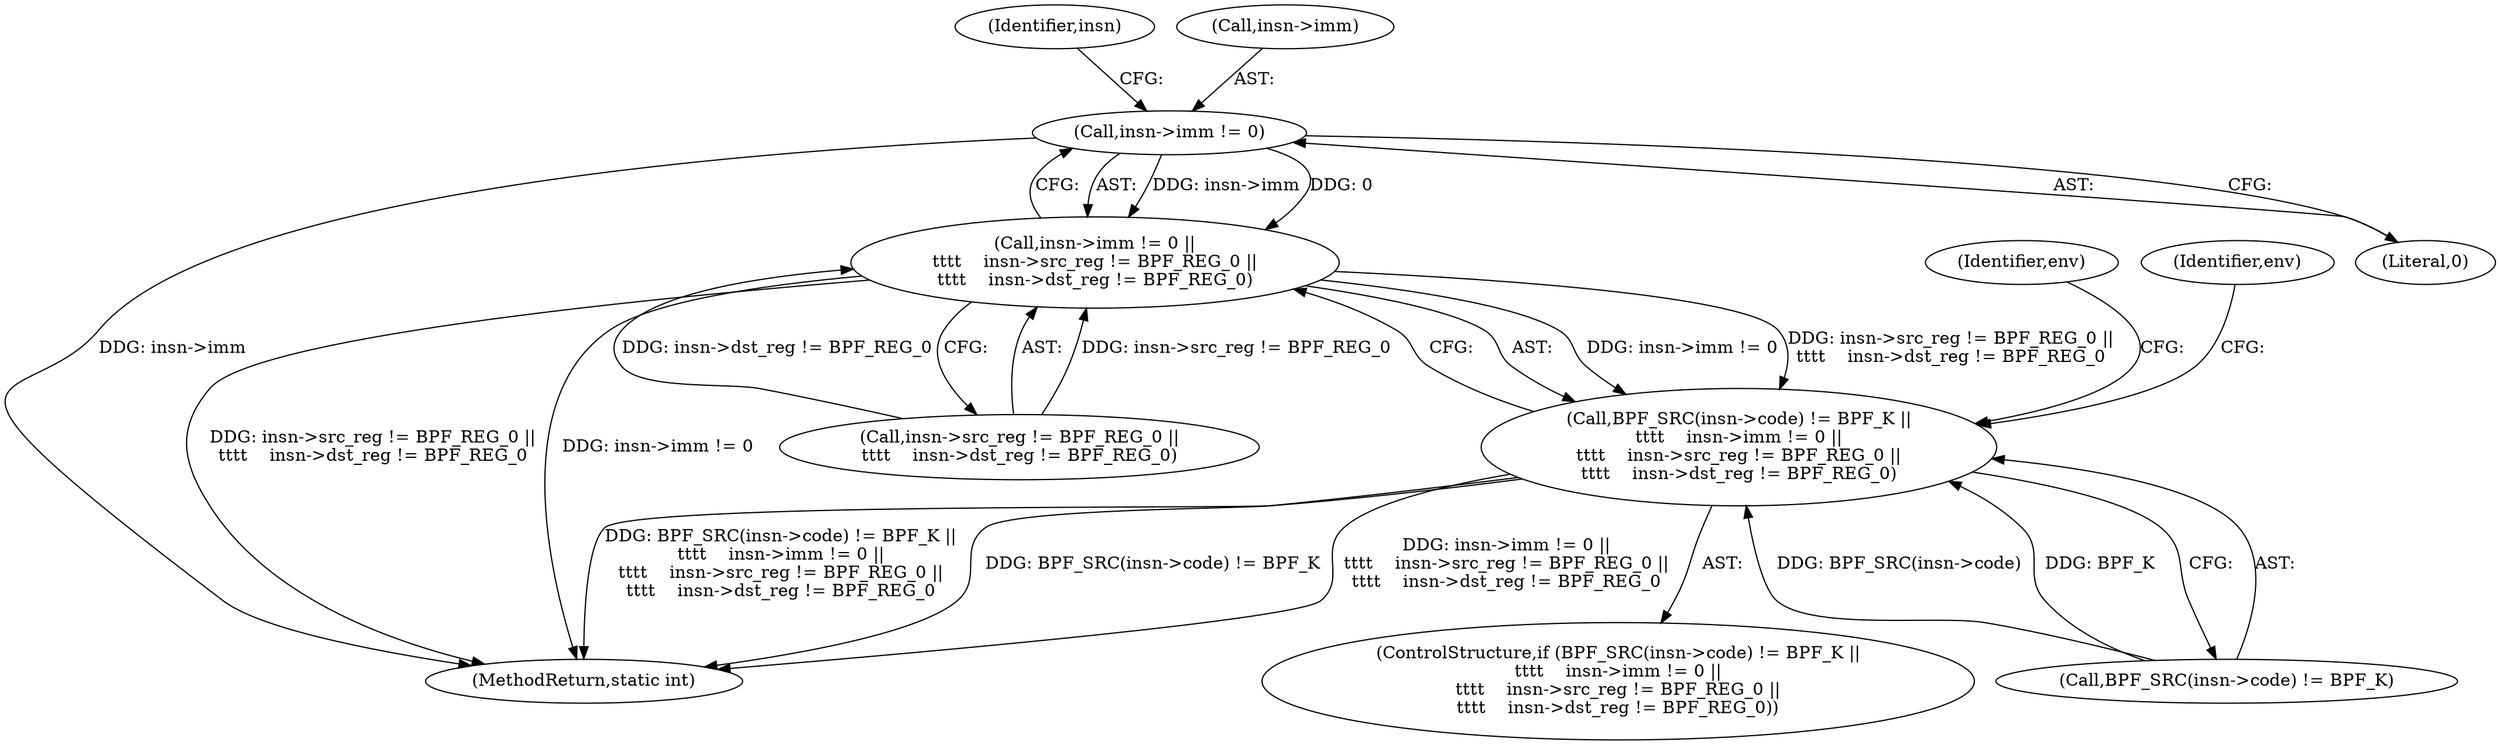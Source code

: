 digraph "0_linux_979d63d50c0c0f7bc537bf821e056cc9fe5abd38_2@pointer" {
"1000840" [label="(Call,insn->imm != 0)"];
"1000839" [label="(Call,insn->imm != 0 ||\n\t\t\t\t    insn->src_reg != BPF_REG_0 ||\n\t\t\t\t    insn->dst_reg != BPF_REG_0)"];
"1000832" [label="(Call,BPF_SRC(insn->code) != BPF_K ||\n\t\t\t\t    insn->imm != 0 ||\n\t\t\t\t    insn->src_reg != BPF_REG_0 ||\n\t\t\t\t    insn->dst_reg != BPF_REG_0)"];
"1000833" [label="(Call,BPF_SRC(insn->code) != BPF_K)"];
"1000858" [label="(Identifier,env)"];
"1000839" [label="(Call,insn->imm != 0 ||\n\t\t\t\t    insn->src_reg != BPF_REG_0 ||\n\t\t\t\t    insn->dst_reg != BPF_REG_0)"];
"1000840" [label="(Call,insn->imm != 0)"];
"1001153" [label="(MethodReturn,static int)"];
"1000845" [label="(Call,insn->src_reg != BPF_REG_0 ||\n\t\t\t\t    insn->dst_reg != BPF_REG_0)"];
"1000865" [label="(Identifier,env)"];
"1000848" [label="(Identifier,insn)"];
"1000841" [label="(Call,insn->imm)"];
"1000831" [label="(ControlStructure,if (BPF_SRC(insn->code) != BPF_K ||\n\t\t\t\t    insn->imm != 0 ||\n\t\t\t\t    insn->src_reg != BPF_REG_0 ||\n\t\t\t\t    insn->dst_reg != BPF_REG_0))"];
"1000832" [label="(Call,BPF_SRC(insn->code) != BPF_K ||\n\t\t\t\t    insn->imm != 0 ||\n\t\t\t\t    insn->src_reg != BPF_REG_0 ||\n\t\t\t\t    insn->dst_reg != BPF_REG_0)"];
"1000844" [label="(Literal,0)"];
"1000840" -> "1000839"  [label="AST: "];
"1000840" -> "1000844"  [label="CFG: "];
"1000841" -> "1000840"  [label="AST: "];
"1000844" -> "1000840"  [label="AST: "];
"1000848" -> "1000840"  [label="CFG: "];
"1000839" -> "1000840"  [label="CFG: "];
"1000840" -> "1001153"  [label="DDG: insn->imm"];
"1000840" -> "1000839"  [label="DDG: insn->imm"];
"1000840" -> "1000839"  [label="DDG: 0"];
"1000839" -> "1000832"  [label="AST: "];
"1000839" -> "1000845"  [label="CFG: "];
"1000845" -> "1000839"  [label="AST: "];
"1000832" -> "1000839"  [label="CFG: "];
"1000839" -> "1001153"  [label="DDG: insn->src_reg != BPF_REG_0 ||\n\t\t\t\t    insn->dst_reg != BPF_REG_0"];
"1000839" -> "1001153"  [label="DDG: insn->imm != 0"];
"1000839" -> "1000832"  [label="DDG: insn->imm != 0"];
"1000839" -> "1000832"  [label="DDG: insn->src_reg != BPF_REG_0 ||\n\t\t\t\t    insn->dst_reg != BPF_REG_0"];
"1000845" -> "1000839"  [label="DDG: insn->src_reg != BPF_REG_0"];
"1000845" -> "1000839"  [label="DDG: insn->dst_reg != BPF_REG_0"];
"1000832" -> "1000831"  [label="AST: "];
"1000832" -> "1000833"  [label="CFG: "];
"1000833" -> "1000832"  [label="AST: "];
"1000858" -> "1000832"  [label="CFG: "];
"1000865" -> "1000832"  [label="CFG: "];
"1000832" -> "1001153"  [label="DDG: BPF_SRC(insn->code) != BPF_K ||\n\t\t\t\t    insn->imm != 0 ||\n\t\t\t\t    insn->src_reg != BPF_REG_0 ||\n\t\t\t\t    insn->dst_reg != BPF_REG_0"];
"1000832" -> "1001153"  [label="DDG: BPF_SRC(insn->code) != BPF_K"];
"1000832" -> "1001153"  [label="DDG: insn->imm != 0 ||\n\t\t\t\t    insn->src_reg != BPF_REG_0 ||\n\t\t\t\t    insn->dst_reg != BPF_REG_0"];
"1000833" -> "1000832"  [label="DDG: BPF_SRC(insn->code)"];
"1000833" -> "1000832"  [label="DDG: BPF_K"];
}
